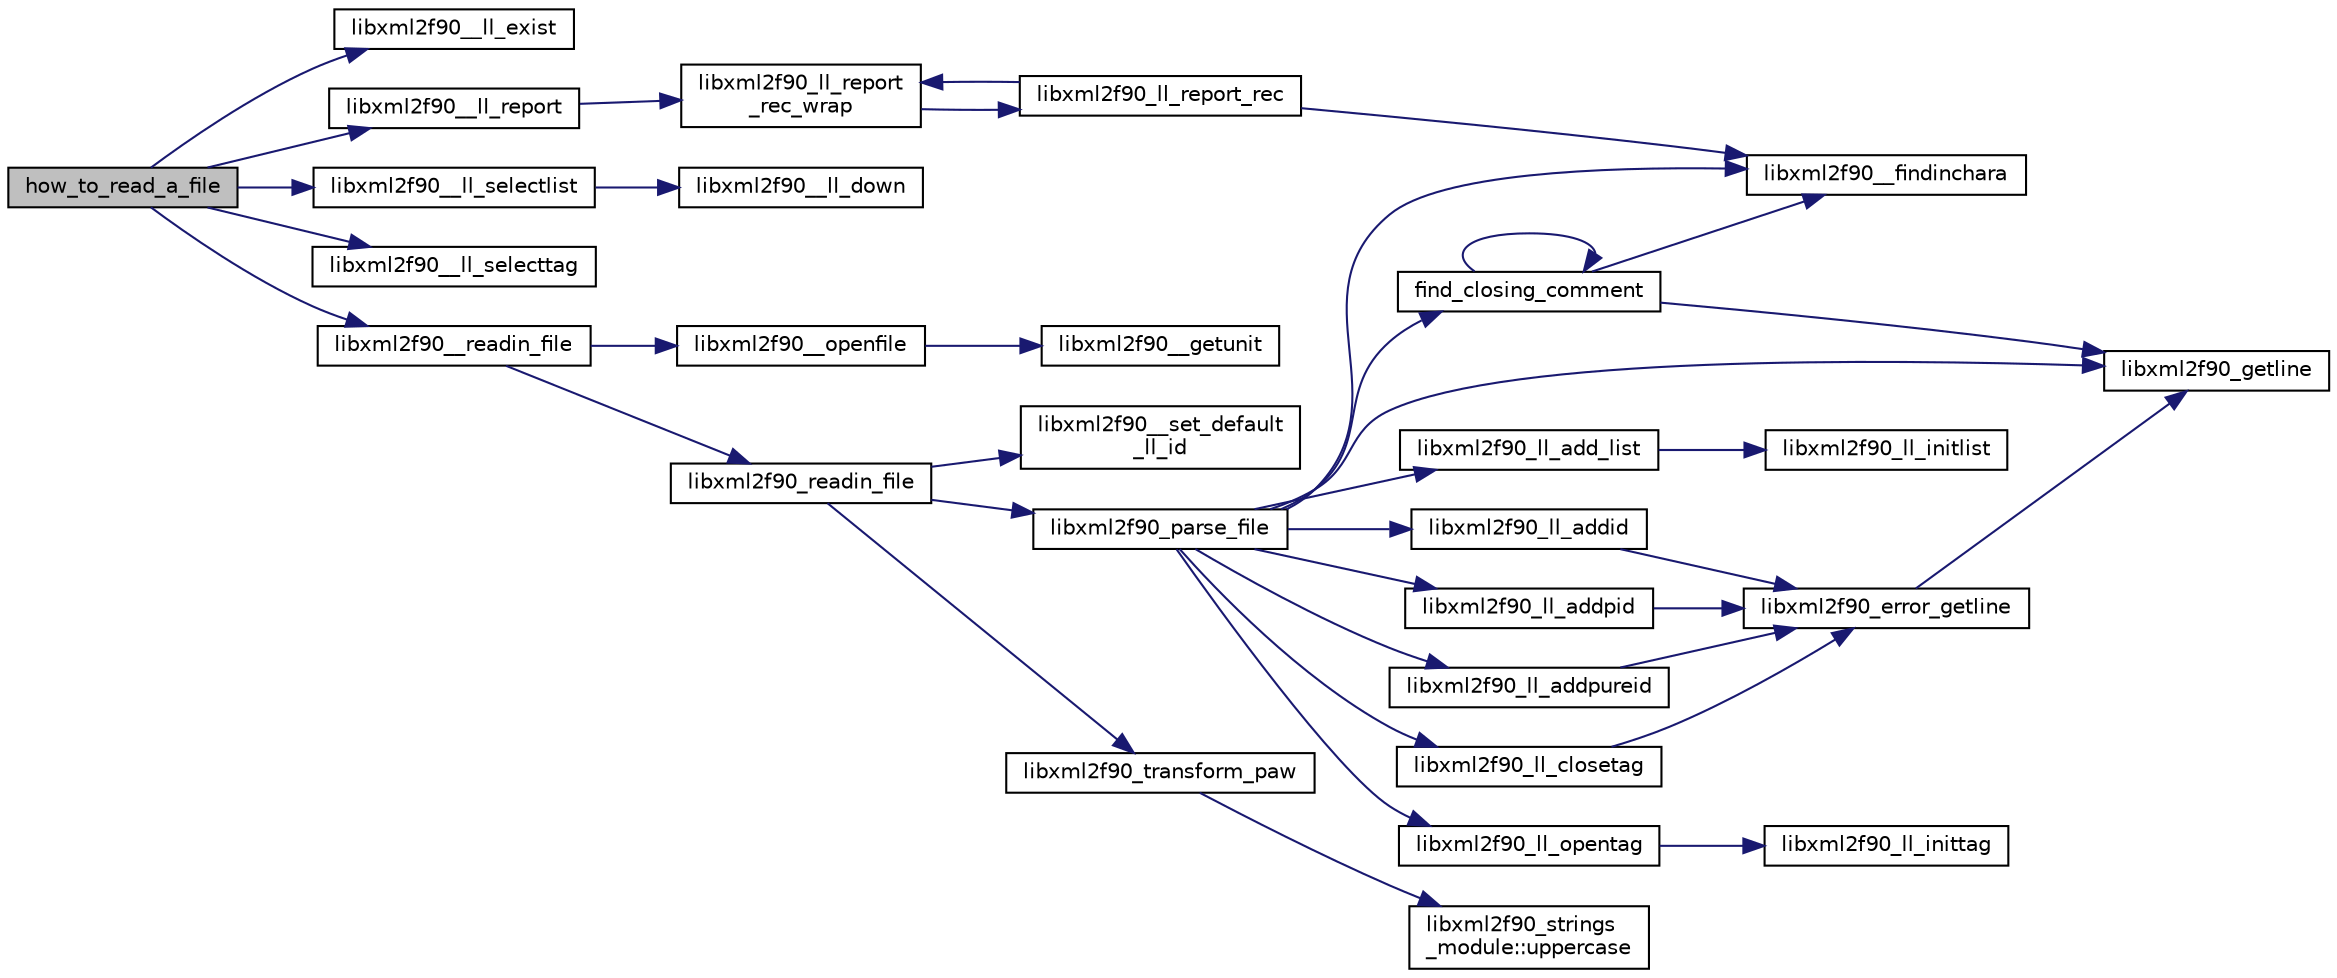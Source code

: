 digraph "how_to_read_a_file"
{
 // LATEX_PDF_SIZE
  edge [fontname="Helvetica",fontsize="10",labelfontname="Helvetica",labelfontsize="10"];
  node [fontname="Helvetica",fontsize="10",shape=record];
  rankdir="LR";
  Node1 [label="how_to_read_a_file",height=0.2,width=0.4,color="black", fillcolor="grey75", style="filled", fontcolor="black",tooltip=" "];
  Node1 -> Node2 [color="midnightblue",fontsize="10",style="solid",fontname="Helvetica"];
  Node2 [label="libxml2f90__ll_exist",height=0.2,width=0.4,color="black", fillcolor="white", style="filled",URL="$libxml2f90_8f90__pp_8f90.html#a3693c7841e7cf085873b2193e4eb51cf",tooltip=" "];
  Node1 -> Node3 [color="midnightblue",fontsize="10",style="solid",fontname="Helvetica"];
  Node3 [label="libxml2f90__ll_report",height=0.2,width=0.4,color="black", fillcolor="white", style="filled",URL="$libxml2f90_8f90__pp_8f90.html#a82abdf47d88bfca1f54ddd7fb0ca71f2",tooltip=" "];
  Node3 -> Node4 [color="midnightblue",fontsize="10",style="solid",fontname="Helvetica"];
  Node4 [label="libxml2f90_ll_report\l_rec_wrap",height=0.2,width=0.4,color="black", fillcolor="white", style="filled",URL="$libxml2f90_8f90__pp_8f90.html#a28a752e7ce32533dddc2d0b839488284",tooltip=" "];
  Node4 -> Node5 [color="midnightblue",fontsize="10",style="solid",fontname="Helvetica"];
  Node5 [label="libxml2f90_ll_report_rec",height=0.2,width=0.4,color="black", fillcolor="white", style="filled",URL="$libxml2f90_8f90__pp_8f90.html#ab74aaec420db1706ab41e86582ce9281",tooltip=" "];
  Node5 -> Node6 [color="midnightblue",fontsize="10",style="solid",fontname="Helvetica"];
  Node6 [label="libxml2f90__findinchara",height=0.2,width=0.4,color="black", fillcolor="white", style="filled",URL="$libxml2f90_8f90__pp_8f90.html#a32693bbc0bcd62439a95f4e0a2d4da6d",tooltip=" "];
  Node5 -> Node4 [color="midnightblue",fontsize="10",style="solid",fontname="Helvetica"];
  Node1 -> Node7 [color="midnightblue",fontsize="10",style="solid",fontname="Helvetica"];
  Node7 [label="libxml2f90__ll_selectlist",height=0.2,width=0.4,color="black", fillcolor="white", style="filled",URL="$libxml2f90_8f90__pp_8f90.html#aa648c34edeb1a504525200e1aed59f18",tooltip=" "];
  Node7 -> Node8 [color="midnightblue",fontsize="10",style="solid",fontname="Helvetica"];
  Node8 [label="libxml2f90__ll_down",height=0.2,width=0.4,color="black", fillcolor="white", style="filled",URL="$libxml2f90_8f90__pp_8f90.html#abe93b7544a083264c1c567ae64b7afa1",tooltip=" "];
  Node1 -> Node9 [color="midnightblue",fontsize="10",style="solid",fontname="Helvetica"];
  Node9 [label="libxml2f90__ll_selecttag",height=0.2,width=0.4,color="black", fillcolor="white", style="filled",URL="$libxml2f90_8f90__pp_8f90.html#a82a4ef1569ea46506f400cf73fce7369",tooltip=" "];
  Node1 -> Node10 [color="midnightblue",fontsize="10",style="solid",fontname="Helvetica"];
  Node10 [label="libxml2f90__readin_file",height=0.2,width=0.4,color="black", fillcolor="white", style="filled",URL="$libxml2f90_8f90__pp_8f90.html#a9bbaec04b4014748bfea3b37b0a13f4a",tooltip=" "];
  Node10 -> Node11 [color="midnightblue",fontsize="10",style="solid",fontname="Helvetica"];
  Node11 [label="libxml2f90__openfile",height=0.2,width=0.4,color="black", fillcolor="white", style="filled",URL="$libxml2f90_8f90__pp_8f90.html#afd27bcb20bad3d7a8445a9090dcd8d01",tooltip=" "];
  Node11 -> Node12 [color="midnightblue",fontsize="10",style="solid",fontname="Helvetica"];
  Node12 [label="libxml2f90__getunit",height=0.2,width=0.4,color="black", fillcolor="white", style="filled",URL="$libxml2f90_8f90__pp_8f90.html#a91985cd2da8e09ba96809c73c6fa0286",tooltip=" "];
  Node10 -> Node13 [color="midnightblue",fontsize="10",style="solid",fontname="Helvetica"];
  Node13 [label="libxml2f90_readin_file",height=0.2,width=0.4,color="black", fillcolor="white", style="filled",URL="$libxml2f90_8f90__pp_8f90.html#ae414619cb8c245cec37ab69b1acd4482",tooltip=" "];
  Node13 -> Node14 [color="midnightblue",fontsize="10",style="solid",fontname="Helvetica"];
  Node14 [label="libxml2f90__set_default\l_ll_id",height=0.2,width=0.4,color="black", fillcolor="white", style="filled",URL="$libxml2f90_8f90__pp_8f90.html#ab64e354c556b4f4e6f258a7573b3fb95",tooltip=" "];
  Node13 -> Node15 [color="midnightblue",fontsize="10",style="solid",fontname="Helvetica"];
  Node15 [label="libxml2f90_parse_file",height=0.2,width=0.4,color="black", fillcolor="white", style="filled",URL="$libxml2f90_8f90__pp_8f90.html#a41bf2706485a325b4b1515c83ac50a67",tooltip=" "];
  Node15 -> Node16 [color="midnightblue",fontsize="10",style="solid",fontname="Helvetica"];
  Node16 [label="find_closing_comment",height=0.2,width=0.4,color="black", fillcolor="white", style="filled",URL="$libxml2f90_8f90__pp_8f90.html#a2db841b17a0ef4d76e4b31f4ff479f4c",tooltip=" "];
  Node16 -> Node16 [color="midnightblue",fontsize="10",style="solid",fontname="Helvetica"];
  Node16 -> Node6 [color="midnightblue",fontsize="10",style="solid",fontname="Helvetica"];
  Node16 -> Node17 [color="midnightblue",fontsize="10",style="solid",fontname="Helvetica"];
  Node17 [label="libxml2f90_getline",height=0.2,width=0.4,color="black", fillcolor="white", style="filled",URL="$libxml2f90_8f90__pp_8f90.html#abef5a4be7710d60ad11aab5a59fe5325",tooltip=" "];
  Node15 -> Node6 [color="midnightblue",fontsize="10",style="solid",fontname="Helvetica"];
  Node15 -> Node17 [color="midnightblue",fontsize="10",style="solid",fontname="Helvetica"];
  Node15 -> Node18 [color="midnightblue",fontsize="10",style="solid",fontname="Helvetica"];
  Node18 [label="libxml2f90_ll_add_list",height=0.2,width=0.4,color="black", fillcolor="white", style="filled",URL="$libxml2f90_8f90__pp_8f90.html#a1eaede8d08ffde30b3ef74f657ac0126",tooltip=" "];
  Node18 -> Node19 [color="midnightblue",fontsize="10",style="solid",fontname="Helvetica"];
  Node19 [label="libxml2f90_ll_initlist",height=0.2,width=0.4,color="black", fillcolor="white", style="filled",URL="$libxml2f90_8f90__pp_8f90.html#abd1f7aafd23265c8c8ed7934fff5af75",tooltip=" "];
  Node15 -> Node20 [color="midnightblue",fontsize="10",style="solid",fontname="Helvetica"];
  Node20 [label="libxml2f90_ll_addid",height=0.2,width=0.4,color="black", fillcolor="white", style="filled",URL="$libxml2f90_8f90__pp_8f90.html#aedf302b29e22ba3b7312a7650ac0134b",tooltip=" "];
  Node20 -> Node21 [color="midnightblue",fontsize="10",style="solid",fontname="Helvetica"];
  Node21 [label="libxml2f90_error_getline",height=0.2,width=0.4,color="black", fillcolor="white", style="filled",URL="$libxml2f90_8f90__pp_8f90.html#ae1a542a061a5705a796b5373b0dcaf1b",tooltip=" "];
  Node21 -> Node17 [color="midnightblue",fontsize="10",style="solid",fontname="Helvetica"];
  Node15 -> Node22 [color="midnightblue",fontsize="10",style="solid",fontname="Helvetica"];
  Node22 [label="libxml2f90_ll_addpid",height=0.2,width=0.4,color="black", fillcolor="white", style="filled",URL="$libxml2f90_8f90__pp_8f90.html#a844ec38349c1e4d4537237258b453eda",tooltip=" "];
  Node22 -> Node21 [color="midnightblue",fontsize="10",style="solid",fontname="Helvetica"];
  Node15 -> Node23 [color="midnightblue",fontsize="10",style="solid",fontname="Helvetica"];
  Node23 [label="libxml2f90_ll_addpureid",height=0.2,width=0.4,color="black", fillcolor="white", style="filled",URL="$libxml2f90_8f90__pp_8f90.html#a339be1907542e3618239cb185bd5c386",tooltip=" "];
  Node23 -> Node21 [color="midnightblue",fontsize="10",style="solid",fontname="Helvetica"];
  Node15 -> Node24 [color="midnightblue",fontsize="10",style="solid",fontname="Helvetica"];
  Node24 [label="libxml2f90_ll_closetag",height=0.2,width=0.4,color="black", fillcolor="white", style="filled",URL="$libxml2f90_8f90__pp_8f90.html#a23bfc785d957e044414ea18be75ac87a",tooltip=" "];
  Node24 -> Node21 [color="midnightblue",fontsize="10",style="solid",fontname="Helvetica"];
  Node15 -> Node25 [color="midnightblue",fontsize="10",style="solid",fontname="Helvetica"];
  Node25 [label="libxml2f90_ll_opentag",height=0.2,width=0.4,color="black", fillcolor="white", style="filled",URL="$libxml2f90_8f90__pp_8f90.html#a102819b1160e7cccf698c60979acaef5",tooltip=" "];
  Node25 -> Node26 [color="midnightblue",fontsize="10",style="solid",fontname="Helvetica"];
  Node26 [label="libxml2f90_ll_inittag",height=0.2,width=0.4,color="black", fillcolor="white", style="filled",URL="$libxml2f90_8f90__pp_8f90.html#a9ffe2ce74c95d1e444dd17c02cf7ca19",tooltip=" "];
  Node13 -> Node27 [color="midnightblue",fontsize="10",style="solid",fontname="Helvetica"];
  Node27 [label="libxml2f90_transform_paw",height=0.2,width=0.4,color="black", fillcolor="white", style="filled",URL="$libxml2f90_8f90__pp_8f90.html#abf51b9d401b7210767c8a771a9ba2cf4",tooltip=" "];
  Node27 -> Node28 [color="midnightblue",fontsize="10",style="solid",fontname="Helvetica"];
  Node28 [label="libxml2f90_strings\l_module::uppercase",height=0.2,width=0.4,color="black", fillcolor="white", style="filled",URL="$namespacelibxml2f90__strings__module.html#a9793dff5114e7403d7f95c0b8f493e1d",tooltip=" "];
}
